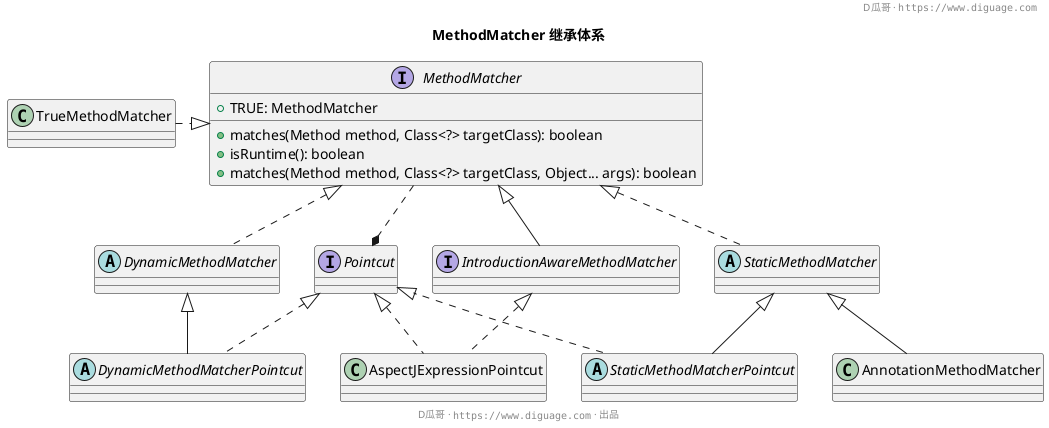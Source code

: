 @startuml
header D瓜哥 · ""https://www.diguage.com""

title **MethodMatcher 继承体系**


interface MethodMatcher {
    + TRUE: MethodMatcher
    + matches(Method method, Class<?> targetClass): boolean
    + isRuntime(): boolean
    + matches(Method method, Class<?> targetClass, Object... args): boolean
}

class TrueMethodMatcher
TrueMethodMatcher .right.|> MethodMatcher

interface Pointcut
Pointcut *.up. MethodMatcher

abstract class DynamicMethodMatcher implements MethodMatcher

abstract class DynamicMethodMatcherPointcut extends DynamicMethodMatcher implements Pointcut

interface IntroductionAwareMethodMatcher extends MethodMatcher

class AspectJExpressionPointcut implements IntroductionAwareMethodMatcher, Pointcut

abstract class StaticMethodMatcher implements MethodMatcher

class AnnotationMethodMatcher extends StaticMethodMatcher

abstract class StaticMethodMatcherPointcut extends StaticMethodMatcher implements Pointcut


footer D瓜哥 · ""https://www.diguage.com"" · 出品
@enduml